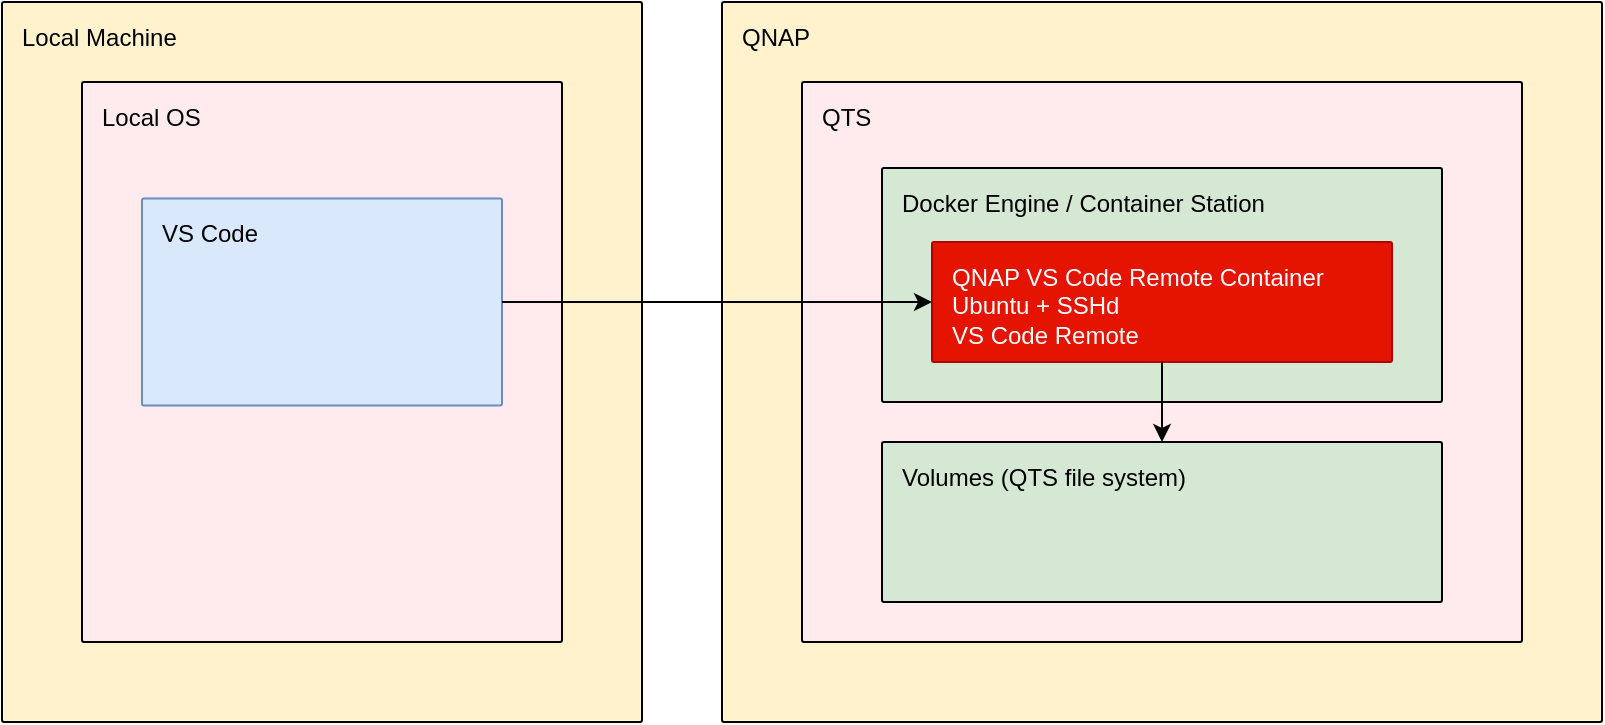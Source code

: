 <mxfile version="24.6.4" type="device">
  <diagram name="ページ1" id="ooSFNGz34JEEK7YDtRhG">
    <mxGraphModel dx="984" dy="633" grid="1" gridSize="10" guides="1" tooltips="1" connect="1" arrows="1" fold="1" page="1" pageScale="1" pageWidth="1654" pageHeight="1169" math="0" shadow="0">
      <root>
        <mxCell id="0" />
        <mxCell id="1" parent="0" />
        <mxCell id="XfW93Al3XDVQg6B8MEoC-10" value="Local Machine" style="sketch=0;points=[[0,0,0],[0.25,0,0],[0.5,0,0],[0.75,0,0],[1,0,0],[1,0.25,0],[1,0.5,0],[1,0.75,0],[1,1,0],[0.75,1,0],[0.5,1,0],[0.25,1,0],[0,1,0],[0,0.75,0],[0,0.5,0],[0,0.25,0]];rounded=1;absoluteArcSize=1;arcSize=2;html=1;strokeColor=#000000;shadow=0;dashed=0;fontSize=12;align=left;verticalAlign=top;spacing=10;spacingTop=-4;whiteSpace=wrap;fillColor=#fff2cc;" parent="1" vertex="1">
          <mxGeometry x="40" y="120" width="320" height="360" as="geometry" />
        </mxCell>
        <mxCell id="XfW93Al3XDVQg6B8MEoC-2" value="&lt;font color=&quot;#000000&quot;&gt;Local OS&lt;/font&gt;" style="sketch=0;points=[[0,0,0],[0.25,0,0],[0.5,0,0],[0.75,0,0],[1,0,0],[1,0.25,0],[1,0.5,0],[1,0.75,0],[1,1,0],[0.75,1,0],[0.5,1,0],[0.25,1,0],[0,1,0],[0,0.75,0],[0,0.5,0],[0,0.25,0]];rounded=1;absoluteArcSize=1;arcSize=2;html=1;strokeColor=default;gradientColor=none;shadow=0;dashed=0;fontSize=12;fontColor=#9E9E9E;align=left;verticalAlign=top;spacing=10;spacingTop=-4;whiteSpace=wrap;fillColor=#FFEBEE;" parent="1" vertex="1">
          <mxGeometry x="80" y="160" width="240" height="280" as="geometry" />
        </mxCell>
        <mxCell id="XfW93Al3XDVQg6B8MEoC-3" value="&lt;font color=&quot;#000000&quot;&gt;VS Code&lt;/font&gt;" style="sketch=0;points=[[0,0,0],[0.25,0,0],[0.5,0,0],[0.75,0,0],[1,0,0],[1,0.25,0],[1,0.5,0],[1,0.75,0],[1,1,0],[0.75,1,0],[0.5,1,0],[0.25,1,0],[0,1,0],[0,0.75,0],[0,0.5,0],[0,0.25,0]];rounded=1;absoluteArcSize=1;arcSize=2;html=1;strokeColor=#6c8ebf;shadow=0;dashed=0;fontSize=12;align=left;verticalAlign=top;spacing=10;spacingTop=-4;whiteSpace=wrap;fillColor=#dae8fc;" parent="1" vertex="1">
          <mxGeometry x="110" y="218.25" width="180" height="103.5" as="geometry" />
        </mxCell>
        <mxCell id="XfW93Al3XDVQg6B8MEoC-4" value="&lt;font color=&quot;#000000&quot;&gt;QNAP&lt;/font&gt;" style="sketch=0;points=[[0,0,0],[0.25,0,0],[0.5,0,0],[0.75,0,0],[1,0,0],[1,0.25,0],[1,0.5,0],[1,0.75,0],[1,1,0],[0.75,1,0],[0.5,1,0],[0.25,1,0],[0,1,0],[0,0.75,0],[0,0.5,0],[0,0.25,0]];rounded=1;absoluteArcSize=1;arcSize=2;html=1;strokeColor=#000000;shadow=0;dashed=0;fontSize=12;align=left;verticalAlign=top;spacing=10;spacingTop=-4;whiteSpace=wrap;fillColor=#fff2cc;" parent="1" vertex="1">
          <mxGeometry x="400" y="120" width="440" height="360" as="geometry" />
        </mxCell>
        <mxCell id="XfW93Al3XDVQg6B8MEoC-5" value="&lt;font color=&quot;#000000&quot;&gt;QTS&lt;/font&gt;" style="sketch=0;points=[[0,0,0],[0.25,0,0],[0.5,0,0],[0.75,0,0],[1,0,0],[1,0.25,0],[1,0.5,0],[1,0.75,0],[1,1,0],[0.75,1,0],[0.5,1,0],[0.25,1,0],[0,1,0],[0,0.75,0],[0,0.5,0],[0,0.25,0]];rounded=1;absoluteArcSize=1;arcSize=2;html=1;strokeColor=default;gradientColor=none;shadow=0;dashed=0;fontSize=12;fontColor=#9E9E9E;align=left;verticalAlign=top;spacing=10;spacingTop=-4;whiteSpace=wrap;fillColor=#FFEBEE;" parent="1" vertex="1">
          <mxGeometry x="440" y="160" width="360" height="280" as="geometry" />
        </mxCell>
        <mxCell id="XfW93Al3XDVQg6B8MEoC-6" value="&lt;font color=&quot;#000000&quot;&gt;Docker Engine / Container Station&lt;/font&gt;" style="sketch=0;points=[[0,0,0],[0.25,0,0],[0.5,0,0],[0.75,0,0],[1,0,0],[1,0.25,0],[1,0.5,0],[1,0.75,0],[1,1,0],[0.75,1,0],[0.5,1,0],[0.25,1,0],[0,1,0],[0,0.75,0],[0,0.5,0],[0,0.25,0]];rounded=1;absoluteArcSize=1;arcSize=2;html=1;strokeColor=#000000;shadow=0;dashed=0;fontSize=12;align=left;verticalAlign=top;spacing=10;spacingTop=-4;whiteSpace=wrap;fillColor=#d5e8d4;" parent="1" vertex="1">
          <mxGeometry x="480" y="203" width="280" height="117" as="geometry" />
        </mxCell>
        <mxCell id="XfW93Al3XDVQg6B8MEoC-7" value="QNAP VS Code Remote Container&lt;div&gt;Ubuntu + SSHd&lt;/div&gt;&lt;div&gt;VS Code Remote&lt;/div&gt;" style="sketch=0;points=[[0,0,0],[0.25,0,0],[0.5,0,0],[0.75,0,0],[1,0,0],[1,0.25,0],[1,0.5,0],[1,0.75,0],[1,1,0],[0.75,1,0],[0.5,1,0],[0.25,1,0],[0,1,0],[0,0.75,0],[0,0.5,0],[0,0.25,0]];rounded=1;absoluteArcSize=1;arcSize=2;html=1;strokeColor=#B20000;shadow=0;dashed=0;fontSize=12;align=left;verticalAlign=top;spacing=10;spacingTop=-4;whiteSpace=wrap;fillColor=#e51400;fontColor=#ffffff;" parent="1" vertex="1">
          <mxGeometry x="505" y="240" width="230" height="60" as="geometry" />
        </mxCell>
        <mxCell id="XfW93Al3XDVQg6B8MEoC-8" value="&lt;font color=&quot;#000000&quot;&gt;Volumes (QTS file system)&lt;/font&gt;" style="sketch=0;points=[[0,0,0],[0.25,0,0],[0.5,0,0],[0.75,0,0],[1,0,0],[1,0.25,0],[1,0.5,0],[1,0.75,0],[1,1,0],[0.75,1,0],[0.5,1,0],[0.25,1,0],[0,1,0],[0,0.75,0],[0,0.5,0],[0,0.25,0]];rounded=1;absoluteArcSize=1;arcSize=2;html=1;strokeColor=#000000;shadow=0;dashed=0;fontSize=12;align=left;verticalAlign=top;spacing=10;spacingTop=-4;whiteSpace=wrap;fillColor=#d5e8d4;" parent="1" vertex="1">
          <mxGeometry x="480" y="340" width="280" height="80" as="geometry" />
        </mxCell>
        <mxCell id="XfW93Al3XDVQg6B8MEoC-9" style="edgeStyle=orthogonalEdgeStyle;rounded=0;orthogonalLoop=1;jettySize=auto;html=1;exitX=0.5;exitY=1;exitDx=0;exitDy=0;exitPerimeter=0;" parent="1" source="XfW93Al3XDVQg6B8MEoC-7" target="XfW93Al3XDVQg6B8MEoC-8" edge="1">
          <mxGeometry relative="1" as="geometry" />
        </mxCell>
        <mxCell id="XfW93Al3XDVQg6B8MEoC-11" style="edgeStyle=orthogonalEdgeStyle;rounded=0;orthogonalLoop=1;jettySize=auto;html=1;entryX=0;entryY=0.5;entryDx=0;entryDy=0;entryPerimeter=0;" parent="1" source="XfW93Al3XDVQg6B8MEoC-3" target="XfW93Al3XDVQg6B8MEoC-7" edge="1">
          <mxGeometry relative="1" as="geometry" />
        </mxCell>
      </root>
    </mxGraphModel>
  </diagram>
</mxfile>
